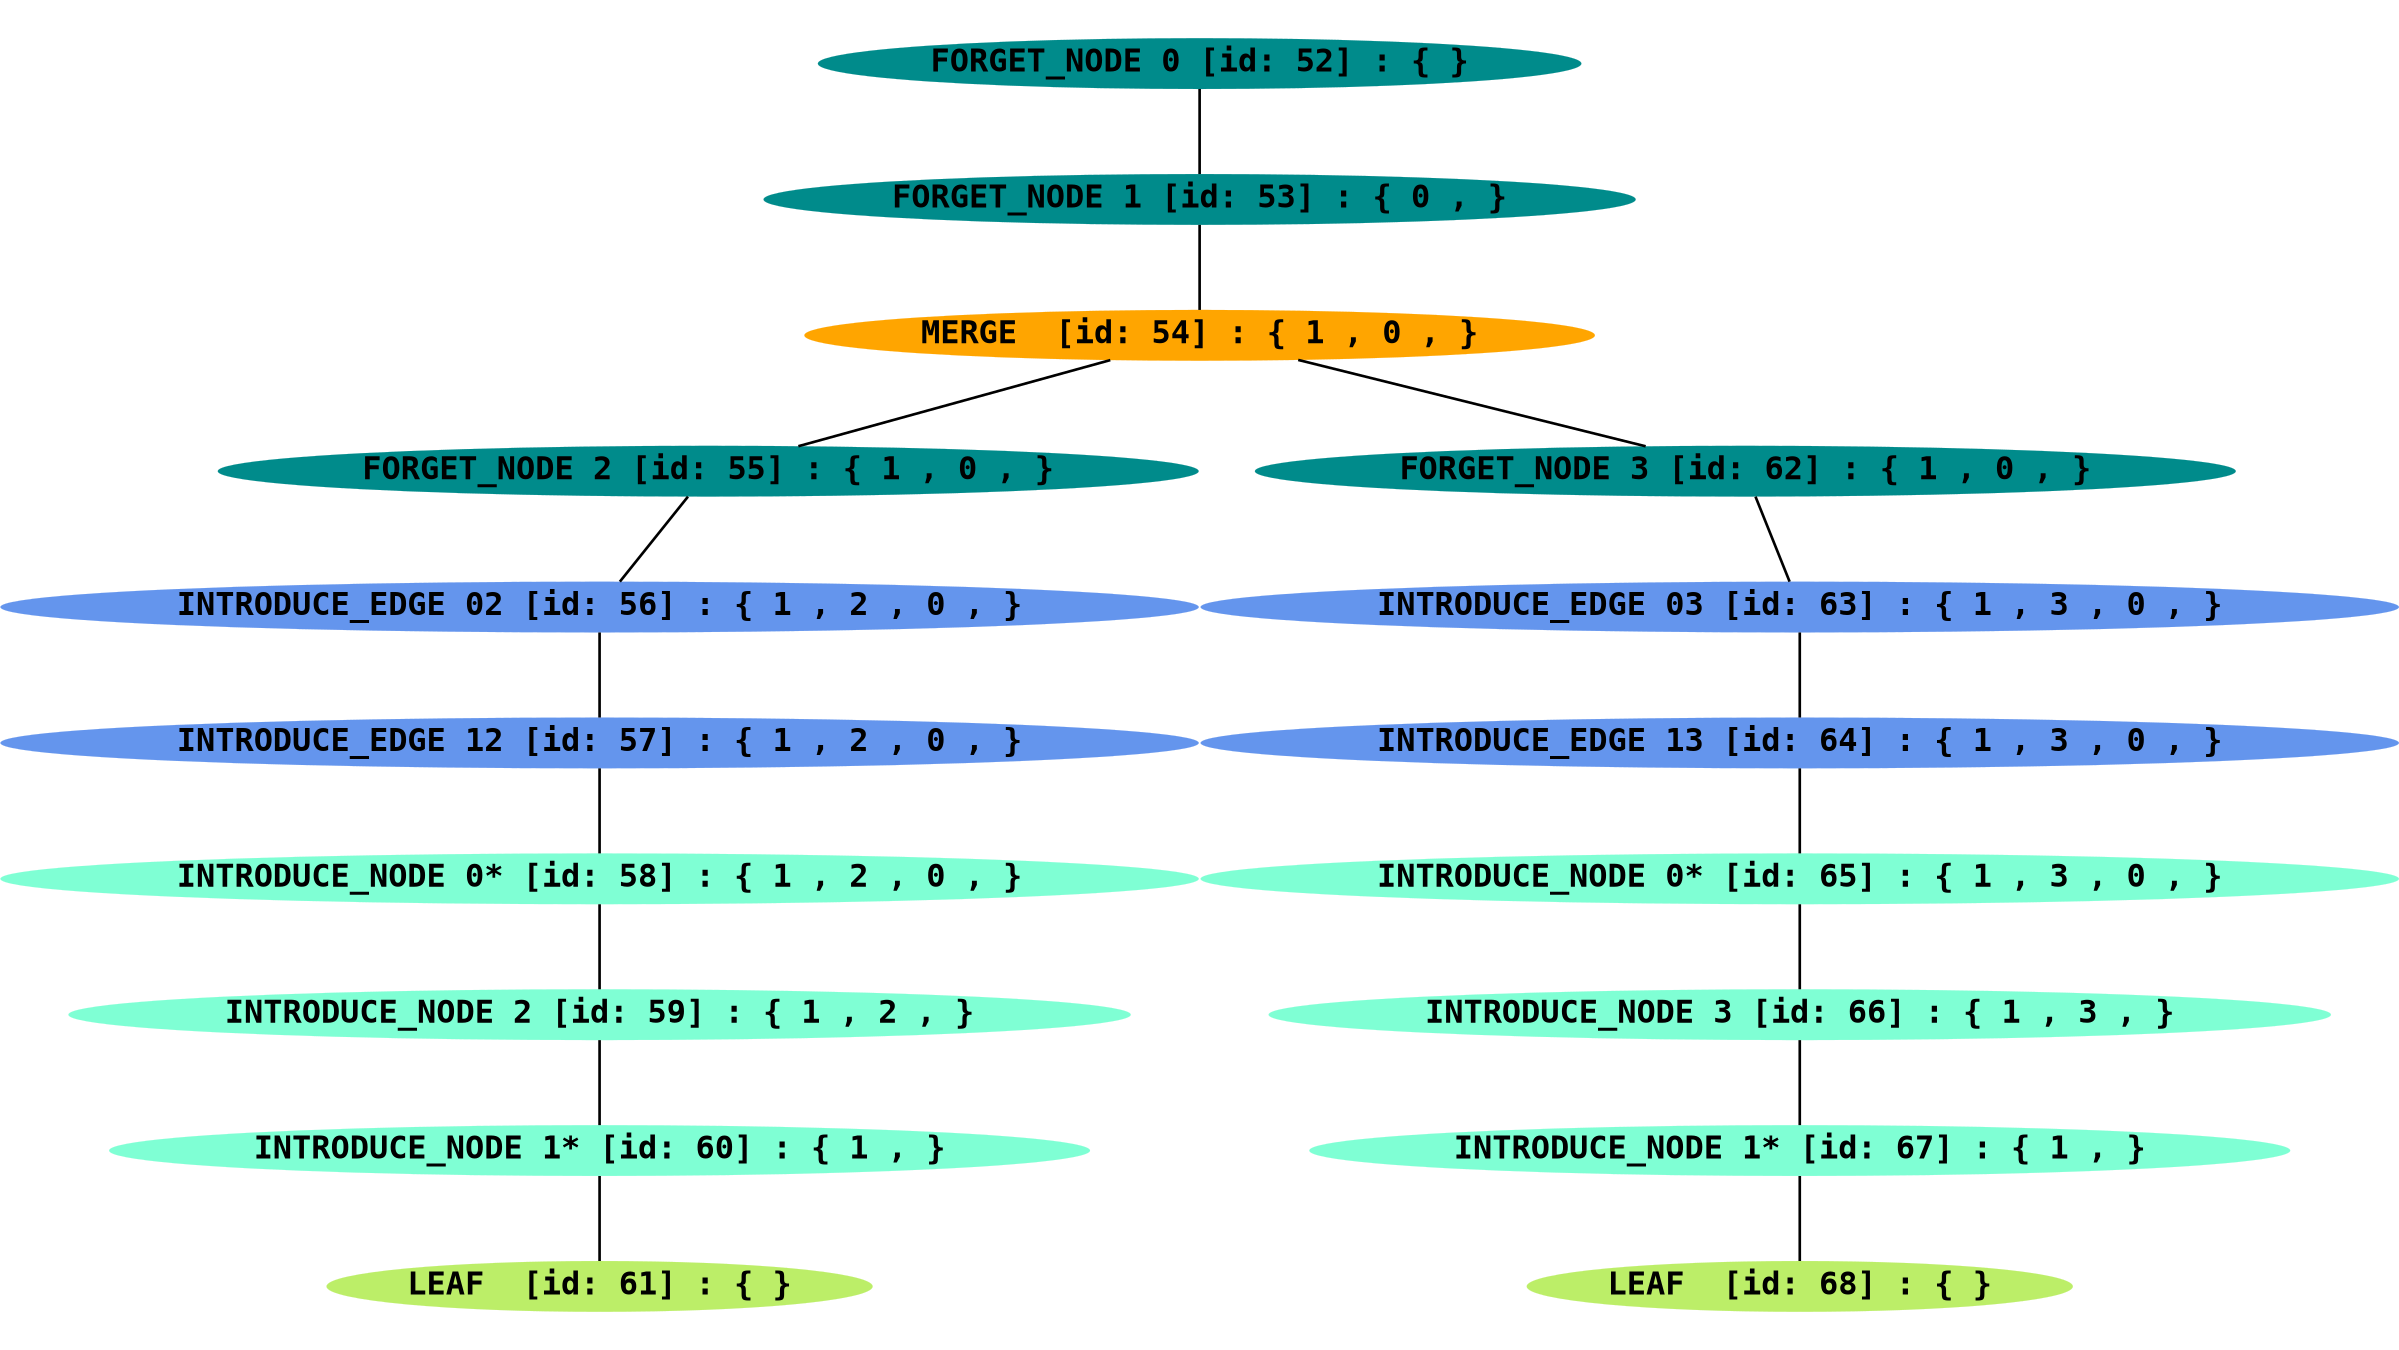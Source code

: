 graph G {
ratio = fill;
size = "16, 9";
node [fontsize = 300, fontname="Courier-Bold"];
edge [penwidth = 25, layer="background", arrowhead=vee, arrowsize=25.0];
52 [label= "FORGET_NODE 0 [id: 52] : { }", color=cyan4, style=filled]
53 [label= "FORGET_NODE 1 [id: 53] : { 0 , }", color=cyan4, style=filled]
52 -- 53;
54 [label= "MERGE  [id: 54] : { 1 , 0 , }", color=orange1, style=filled]
53 -- 54;
55 [label= "FORGET_NODE 2 [id: 55] : { 1 , 0 , }", color=cyan4, style=filled]
54 -- 55;
62 [label= "FORGET_NODE 3 [id: 62] : { 1 , 0 , }", color=cyan4, style=filled]
54 -- 62;
56 [label= "INTRODUCE_EDGE 02 [id: 56] : { 1 , 2 , 0 , }", color=cornflowerblue, style=filled]
55 -- 56;
63 [label= "INTRODUCE_EDGE 03 [id: 63] : { 1 , 3 , 0 , }", color=cornflowerblue, style=filled]
62 -- 63;
57 [label= "INTRODUCE_EDGE 12 [id: 57] : { 1 , 2 , 0 , }", color=cornflowerblue, style=filled]
56 -- 57;
64 [label= "INTRODUCE_EDGE 13 [id: 64] : { 1 , 3 , 0 , }", color=cornflowerblue, style=filled]
63 -- 64;
58 [label= "INTRODUCE_NODE 0* [id: 58] : { 1 , 2 , 0 , }", color=aquamarine, style=filled]
57 -- 58;
65 [label= "INTRODUCE_NODE 0* [id: 65] : { 1 , 3 , 0 , }", color=aquamarine, style=filled]
64 -- 65;
59 [label= "INTRODUCE_NODE 2 [id: 59] : { 1 , 2 , }", color=aquamarine, style=filled]
58 -- 59;
66 [label= "INTRODUCE_NODE 3 [id: 66] : { 1 , 3 , }", color=aquamarine, style=filled]
65 -- 66;
60 [label= "INTRODUCE_NODE 1* [id: 60] : { 1 , }", color=aquamarine, style=filled]
59 -- 60;
67 [label= "INTRODUCE_NODE 1* [id: 67] : { 1 , }", color=aquamarine, style=filled]
66 -- 67;
61 [label= "LEAF  [id: 61] : { }", color=darkolivegreen2, style=filled]
60 -- 61;
68 [label= "LEAF  [id: 68] : { }", color=darkolivegreen2, style=filled]
67 -- 68;
}
